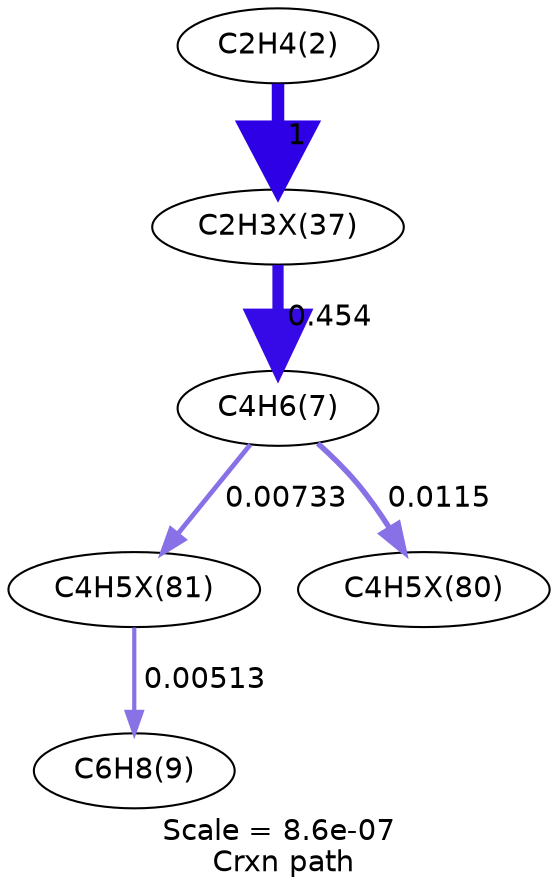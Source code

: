 digraph reaction_paths {
center=1;
s5 -> s44[fontname="Helvetica", style="setlinewidth(6)", arrowsize=3, color="0.7, 1.5, 0.9"
, label=" 1"];
s44 -> s8[fontname="Helvetica", style="setlinewidth(5.4)", arrowsize=2.7, color="0.7, 0.954, 0.9"
, label=" 0.454"];
s8 -> s56[fontname="Helvetica", style="setlinewidth(2.29)", arrowsize=1.14, color="0.7, 0.507, 0.9"
, label=" 0.00733"];
s8 -> s55[fontname="Helvetica", style="setlinewidth(2.63)", arrowsize=1.32, color="0.7, 0.512, 0.9"
, label=" 0.0115"];
s56 -> s9[fontname="Helvetica", style="setlinewidth(2.02)", arrowsize=1.01, color="0.7, 0.505, 0.9"
, label=" 0.00513"];
s5 [ fontname="Helvetica", label="C2H4(2)"];
s8 [ fontname="Helvetica", label="C4H6(7)"];
s9 [ fontname="Helvetica", label="C6H8(9)"];
s44 [ fontname="Helvetica", label="C2H3X(37)"];
s55 [ fontname="Helvetica", label="C4H5X(80)"];
s56 [ fontname="Helvetica", label="C4H5X(81)"];
 label = "Scale = 8.6e-07\l Crxn path";
 fontname = "Helvetica";
}
